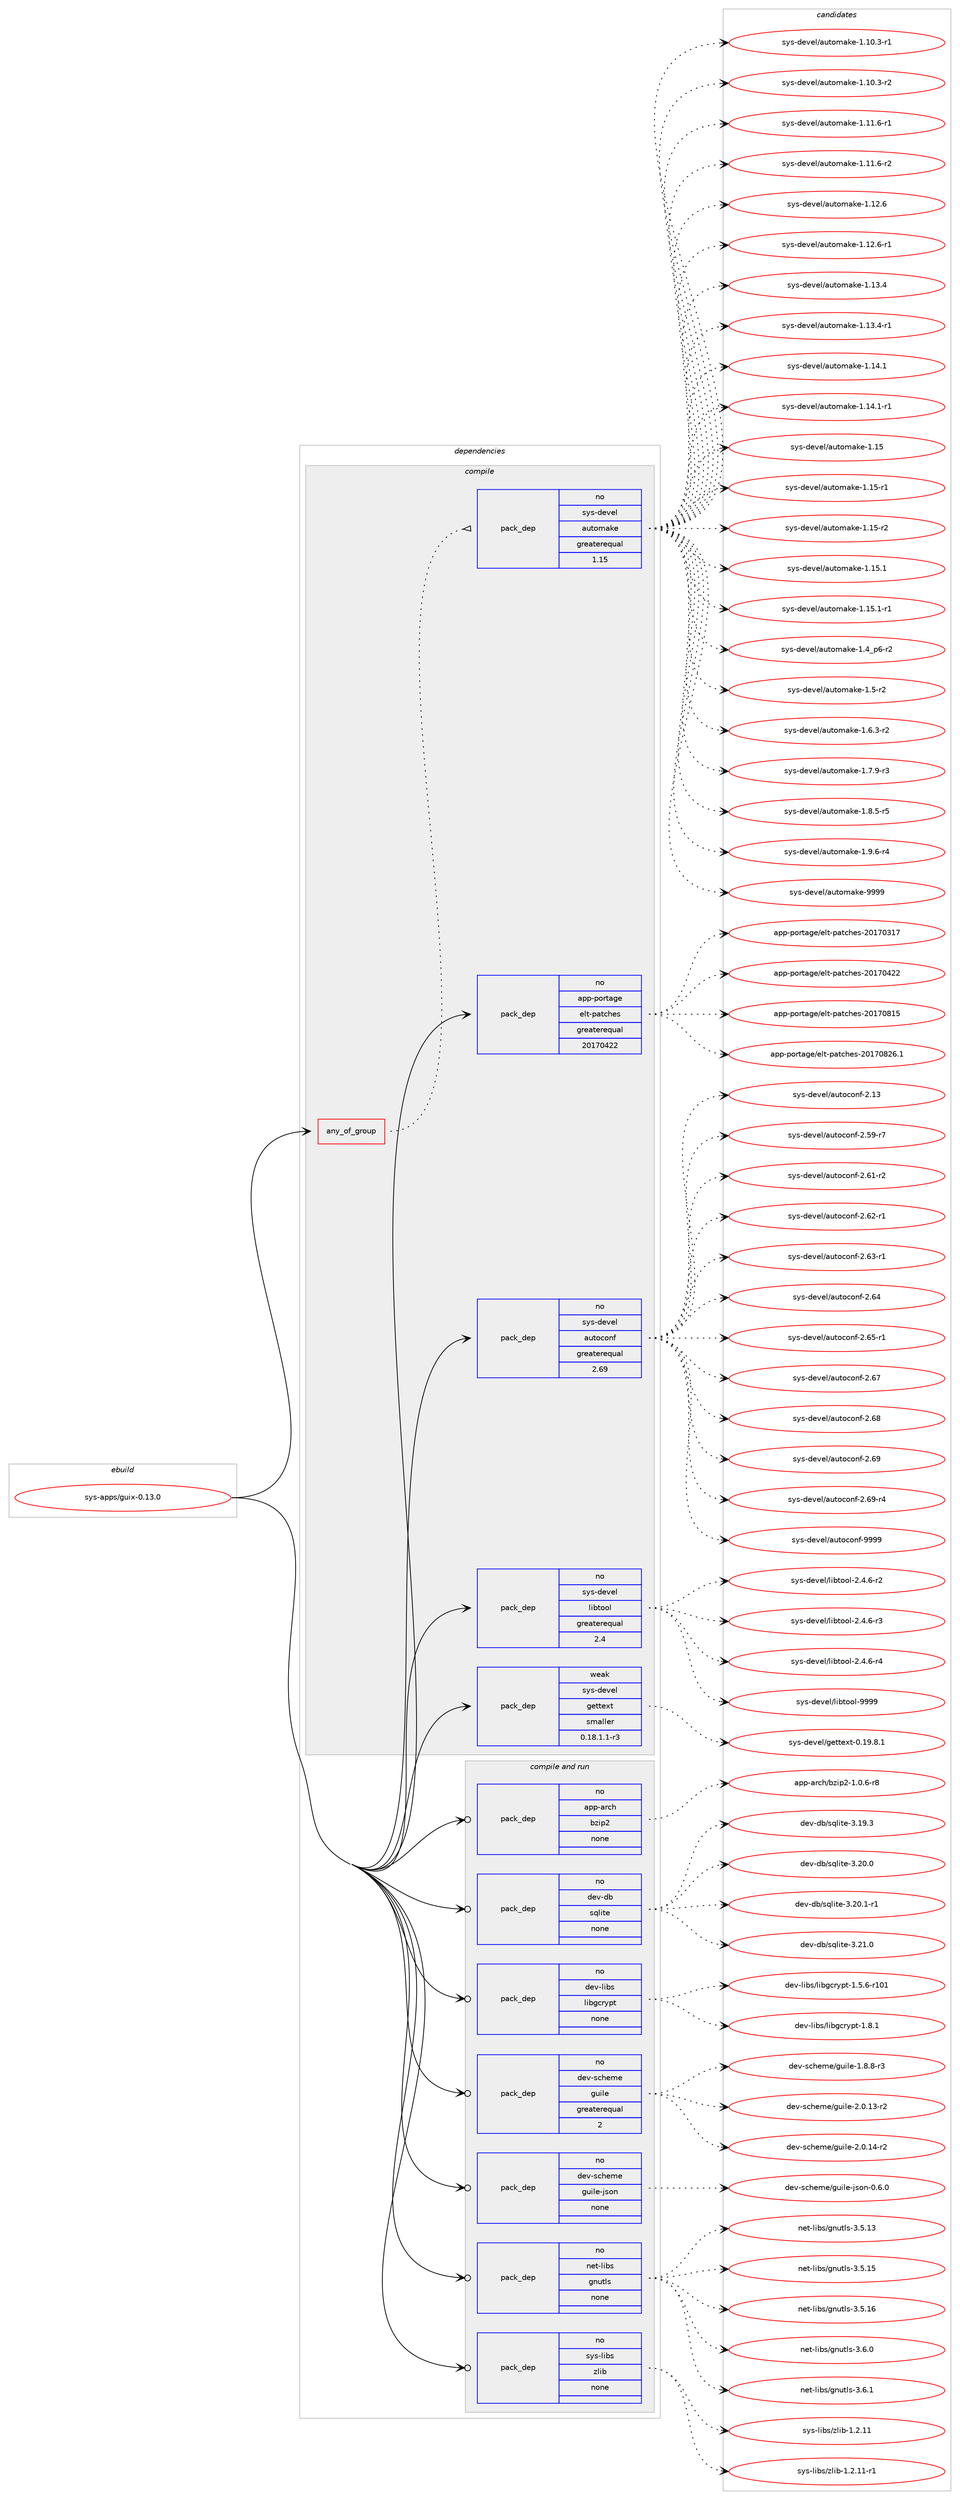 digraph prolog {

# *************
# Graph options
# *************

newrank=true;
concentrate=true;
compound=true;
graph [rankdir=LR,fontname=Helvetica,fontsize=10,ranksep=1.5];#, ranksep=2.5, nodesep=0.2];
edge  [arrowhead=vee];
node  [fontname=Helvetica,fontsize=10];

# **********
# The ebuild
# **********

subgraph cluster_leftcol {
color=gray;
rank=same;
label=<<i>ebuild</i>>;
id [label="sys-apps/guix-0.13.0", color=red, width=4, href="../sys-apps/guix-0.13.0.svg"];
}

# ****************
# The dependencies
# ****************

subgraph cluster_midcol {
color=gray;
label=<<i>dependencies</i>>;
subgraph cluster_compile {
fillcolor="#eeeeee";
style=filled;
label=<<i>compile</i>>;
subgraph any7838 {
dependency469509 [label=<<TABLE BORDER="0" CELLBORDER="1" CELLSPACING="0" CELLPADDING="4"><TR><TD CELLPADDING="10">any_of_group</TD></TR></TABLE>>, shape=none, color=red];subgraph pack348382 {
dependency469510 [label=<<TABLE BORDER="0" CELLBORDER="1" CELLSPACING="0" CELLPADDING="4" WIDTH="220"><TR><TD ROWSPAN="6" CELLPADDING="30">pack_dep</TD></TR><TR><TD WIDTH="110">no</TD></TR><TR><TD>sys-devel</TD></TR><TR><TD>automake</TD></TR><TR><TD>greaterequal</TD></TR><TR><TD>1.15</TD></TR></TABLE>>, shape=none, color=blue];
}
dependency469509:e -> dependency469510:w [weight=20,style="dotted",arrowhead="oinv"];
}
id:e -> dependency469509:w [weight=20,style="solid",arrowhead="vee"];
subgraph pack348383 {
dependency469511 [label=<<TABLE BORDER="0" CELLBORDER="1" CELLSPACING="0" CELLPADDING="4" WIDTH="220"><TR><TD ROWSPAN="6" CELLPADDING="30">pack_dep</TD></TR><TR><TD WIDTH="110">no</TD></TR><TR><TD>app-portage</TD></TR><TR><TD>elt-patches</TD></TR><TR><TD>greaterequal</TD></TR><TR><TD>20170422</TD></TR></TABLE>>, shape=none, color=blue];
}
id:e -> dependency469511:w [weight=20,style="solid",arrowhead="vee"];
subgraph pack348384 {
dependency469512 [label=<<TABLE BORDER="0" CELLBORDER="1" CELLSPACING="0" CELLPADDING="4" WIDTH="220"><TR><TD ROWSPAN="6" CELLPADDING="30">pack_dep</TD></TR><TR><TD WIDTH="110">no</TD></TR><TR><TD>sys-devel</TD></TR><TR><TD>autoconf</TD></TR><TR><TD>greaterequal</TD></TR><TR><TD>2.69</TD></TR></TABLE>>, shape=none, color=blue];
}
id:e -> dependency469512:w [weight=20,style="solid",arrowhead="vee"];
subgraph pack348385 {
dependency469513 [label=<<TABLE BORDER="0" CELLBORDER="1" CELLSPACING="0" CELLPADDING="4" WIDTH="220"><TR><TD ROWSPAN="6" CELLPADDING="30">pack_dep</TD></TR><TR><TD WIDTH="110">no</TD></TR><TR><TD>sys-devel</TD></TR><TR><TD>libtool</TD></TR><TR><TD>greaterequal</TD></TR><TR><TD>2.4</TD></TR></TABLE>>, shape=none, color=blue];
}
id:e -> dependency469513:w [weight=20,style="solid",arrowhead="vee"];
subgraph pack348386 {
dependency469514 [label=<<TABLE BORDER="0" CELLBORDER="1" CELLSPACING="0" CELLPADDING="4" WIDTH="220"><TR><TD ROWSPAN="6" CELLPADDING="30">pack_dep</TD></TR><TR><TD WIDTH="110">weak</TD></TR><TR><TD>sys-devel</TD></TR><TR><TD>gettext</TD></TR><TR><TD>smaller</TD></TR><TR><TD>0.18.1.1-r3</TD></TR></TABLE>>, shape=none, color=blue];
}
id:e -> dependency469514:w [weight=20,style="solid",arrowhead="vee"];
}
subgraph cluster_compileandrun {
fillcolor="#eeeeee";
style=filled;
label=<<i>compile and run</i>>;
subgraph pack348387 {
dependency469515 [label=<<TABLE BORDER="0" CELLBORDER="1" CELLSPACING="0" CELLPADDING="4" WIDTH="220"><TR><TD ROWSPAN="6" CELLPADDING="30">pack_dep</TD></TR><TR><TD WIDTH="110">no</TD></TR><TR><TD>app-arch</TD></TR><TR><TD>bzip2</TD></TR><TR><TD>none</TD></TR><TR><TD></TD></TR></TABLE>>, shape=none, color=blue];
}
id:e -> dependency469515:w [weight=20,style="solid",arrowhead="odotvee"];
subgraph pack348388 {
dependency469516 [label=<<TABLE BORDER="0" CELLBORDER="1" CELLSPACING="0" CELLPADDING="4" WIDTH="220"><TR><TD ROWSPAN="6" CELLPADDING="30">pack_dep</TD></TR><TR><TD WIDTH="110">no</TD></TR><TR><TD>dev-db</TD></TR><TR><TD>sqlite</TD></TR><TR><TD>none</TD></TR><TR><TD></TD></TR></TABLE>>, shape=none, color=blue];
}
id:e -> dependency469516:w [weight=20,style="solid",arrowhead="odotvee"];
subgraph pack348389 {
dependency469517 [label=<<TABLE BORDER="0" CELLBORDER="1" CELLSPACING="0" CELLPADDING="4" WIDTH="220"><TR><TD ROWSPAN="6" CELLPADDING="30">pack_dep</TD></TR><TR><TD WIDTH="110">no</TD></TR><TR><TD>dev-libs</TD></TR><TR><TD>libgcrypt</TD></TR><TR><TD>none</TD></TR><TR><TD></TD></TR></TABLE>>, shape=none, color=blue];
}
id:e -> dependency469517:w [weight=20,style="solid",arrowhead="odotvee"];
subgraph pack348390 {
dependency469518 [label=<<TABLE BORDER="0" CELLBORDER="1" CELLSPACING="0" CELLPADDING="4" WIDTH="220"><TR><TD ROWSPAN="6" CELLPADDING="30">pack_dep</TD></TR><TR><TD WIDTH="110">no</TD></TR><TR><TD>dev-scheme</TD></TR><TR><TD>guile</TD></TR><TR><TD>greaterequal</TD></TR><TR><TD>2</TD></TR></TABLE>>, shape=none, color=blue];
}
id:e -> dependency469518:w [weight=20,style="solid",arrowhead="odotvee"];
subgraph pack348391 {
dependency469519 [label=<<TABLE BORDER="0" CELLBORDER="1" CELLSPACING="0" CELLPADDING="4" WIDTH="220"><TR><TD ROWSPAN="6" CELLPADDING="30">pack_dep</TD></TR><TR><TD WIDTH="110">no</TD></TR><TR><TD>dev-scheme</TD></TR><TR><TD>guile-json</TD></TR><TR><TD>none</TD></TR><TR><TD></TD></TR></TABLE>>, shape=none, color=blue];
}
id:e -> dependency469519:w [weight=20,style="solid",arrowhead="odotvee"];
subgraph pack348392 {
dependency469520 [label=<<TABLE BORDER="0" CELLBORDER="1" CELLSPACING="0" CELLPADDING="4" WIDTH="220"><TR><TD ROWSPAN="6" CELLPADDING="30">pack_dep</TD></TR><TR><TD WIDTH="110">no</TD></TR><TR><TD>net-libs</TD></TR><TR><TD>gnutls</TD></TR><TR><TD>none</TD></TR><TR><TD></TD></TR></TABLE>>, shape=none, color=blue];
}
id:e -> dependency469520:w [weight=20,style="solid",arrowhead="odotvee"];
subgraph pack348393 {
dependency469521 [label=<<TABLE BORDER="0" CELLBORDER="1" CELLSPACING="0" CELLPADDING="4" WIDTH="220"><TR><TD ROWSPAN="6" CELLPADDING="30">pack_dep</TD></TR><TR><TD WIDTH="110">no</TD></TR><TR><TD>sys-libs</TD></TR><TR><TD>zlib</TD></TR><TR><TD>none</TD></TR><TR><TD></TD></TR></TABLE>>, shape=none, color=blue];
}
id:e -> dependency469521:w [weight=20,style="solid",arrowhead="odotvee"];
}
subgraph cluster_run {
fillcolor="#eeeeee";
style=filled;
label=<<i>run</i>>;
}
}

# **************
# The candidates
# **************

subgraph cluster_choices {
rank=same;
color=gray;
label=<<i>candidates</i>>;

subgraph choice348382 {
color=black;
nodesep=1;
choice11512111545100101118101108479711711611110997107101454946494846514511449 [label="sys-devel/automake-1.10.3-r1", color=red, width=4,href="../sys-devel/automake-1.10.3-r1.svg"];
choice11512111545100101118101108479711711611110997107101454946494846514511450 [label="sys-devel/automake-1.10.3-r2", color=red, width=4,href="../sys-devel/automake-1.10.3-r2.svg"];
choice11512111545100101118101108479711711611110997107101454946494946544511449 [label="sys-devel/automake-1.11.6-r1", color=red, width=4,href="../sys-devel/automake-1.11.6-r1.svg"];
choice11512111545100101118101108479711711611110997107101454946494946544511450 [label="sys-devel/automake-1.11.6-r2", color=red, width=4,href="../sys-devel/automake-1.11.6-r2.svg"];
choice1151211154510010111810110847971171161111099710710145494649504654 [label="sys-devel/automake-1.12.6", color=red, width=4,href="../sys-devel/automake-1.12.6.svg"];
choice11512111545100101118101108479711711611110997107101454946495046544511449 [label="sys-devel/automake-1.12.6-r1", color=red, width=4,href="../sys-devel/automake-1.12.6-r1.svg"];
choice1151211154510010111810110847971171161111099710710145494649514652 [label="sys-devel/automake-1.13.4", color=red, width=4,href="../sys-devel/automake-1.13.4.svg"];
choice11512111545100101118101108479711711611110997107101454946495146524511449 [label="sys-devel/automake-1.13.4-r1", color=red, width=4,href="../sys-devel/automake-1.13.4-r1.svg"];
choice1151211154510010111810110847971171161111099710710145494649524649 [label="sys-devel/automake-1.14.1", color=red, width=4,href="../sys-devel/automake-1.14.1.svg"];
choice11512111545100101118101108479711711611110997107101454946495246494511449 [label="sys-devel/automake-1.14.1-r1", color=red, width=4,href="../sys-devel/automake-1.14.1-r1.svg"];
choice115121115451001011181011084797117116111109971071014549464953 [label="sys-devel/automake-1.15", color=red, width=4,href="../sys-devel/automake-1.15.svg"];
choice1151211154510010111810110847971171161111099710710145494649534511449 [label="sys-devel/automake-1.15-r1", color=red, width=4,href="../sys-devel/automake-1.15-r1.svg"];
choice1151211154510010111810110847971171161111099710710145494649534511450 [label="sys-devel/automake-1.15-r2", color=red, width=4,href="../sys-devel/automake-1.15-r2.svg"];
choice1151211154510010111810110847971171161111099710710145494649534649 [label="sys-devel/automake-1.15.1", color=red, width=4,href="../sys-devel/automake-1.15.1.svg"];
choice11512111545100101118101108479711711611110997107101454946495346494511449 [label="sys-devel/automake-1.15.1-r1", color=red, width=4,href="../sys-devel/automake-1.15.1-r1.svg"];
choice115121115451001011181011084797117116111109971071014549465295112544511450 [label="sys-devel/automake-1.4_p6-r2", color=red, width=4,href="../sys-devel/automake-1.4_p6-r2.svg"];
choice11512111545100101118101108479711711611110997107101454946534511450 [label="sys-devel/automake-1.5-r2", color=red, width=4,href="../sys-devel/automake-1.5-r2.svg"];
choice115121115451001011181011084797117116111109971071014549465446514511450 [label="sys-devel/automake-1.6.3-r2", color=red, width=4,href="../sys-devel/automake-1.6.3-r2.svg"];
choice115121115451001011181011084797117116111109971071014549465546574511451 [label="sys-devel/automake-1.7.9-r3", color=red, width=4,href="../sys-devel/automake-1.7.9-r3.svg"];
choice115121115451001011181011084797117116111109971071014549465646534511453 [label="sys-devel/automake-1.8.5-r5", color=red, width=4,href="../sys-devel/automake-1.8.5-r5.svg"];
choice115121115451001011181011084797117116111109971071014549465746544511452 [label="sys-devel/automake-1.9.6-r4", color=red, width=4,href="../sys-devel/automake-1.9.6-r4.svg"];
choice115121115451001011181011084797117116111109971071014557575757 [label="sys-devel/automake-9999", color=red, width=4,href="../sys-devel/automake-9999.svg"];
dependency469510:e -> choice11512111545100101118101108479711711611110997107101454946494846514511449:w [style=dotted,weight="100"];
dependency469510:e -> choice11512111545100101118101108479711711611110997107101454946494846514511450:w [style=dotted,weight="100"];
dependency469510:e -> choice11512111545100101118101108479711711611110997107101454946494946544511449:w [style=dotted,weight="100"];
dependency469510:e -> choice11512111545100101118101108479711711611110997107101454946494946544511450:w [style=dotted,weight="100"];
dependency469510:e -> choice1151211154510010111810110847971171161111099710710145494649504654:w [style=dotted,weight="100"];
dependency469510:e -> choice11512111545100101118101108479711711611110997107101454946495046544511449:w [style=dotted,weight="100"];
dependency469510:e -> choice1151211154510010111810110847971171161111099710710145494649514652:w [style=dotted,weight="100"];
dependency469510:e -> choice11512111545100101118101108479711711611110997107101454946495146524511449:w [style=dotted,weight="100"];
dependency469510:e -> choice1151211154510010111810110847971171161111099710710145494649524649:w [style=dotted,weight="100"];
dependency469510:e -> choice11512111545100101118101108479711711611110997107101454946495246494511449:w [style=dotted,weight="100"];
dependency469510:e -> choice115121115451001011181011084797117116111109971071014549464953:w [style=dotted,weight="100"];
dependency469510:e -> choice1151211154510010111810110847971171161111099710710145494649534511449:w [style=dotted,weight="100"];
dependency469510:e -> choice1151211154510010111810110847971171161111099710710145494649534511450:w [style=dotted,weight="100"];
dependency469510:e -> choice1151211154510010111810110847971171161111099710710145494649534649:w [style=dotted,weight="100"];
dependency469510:e -> choice11512111545100101118101108479711711611110997107101454946495346494511449:w [style=dotted,weight="100"];
dependency469510:e -> choice115121115451001011181011084797117116111109971071014549465295112544511450:w [style=dotted,weight="100"];
dependency469510:e -> choice11512111545100101118101108479711711611110997107101454946534511450:w [style=dotted,weight="100"];
dependency469510:e -> choice115121115451001011181011084797117116111109971071014549465446514511450:w [style=dotted,weight="100"];
dependency469510:e -> choice115121115451001011181011084797117116111109971071014549465546574511451:w [style=dotted,weight="100"];
dependency469510:e -> choice115121115451001011181011084797117116111109971071014549465646534511453:w [style=dotted,weight="100"];
dependency469510:e -> choice115121115451001011181011084797117116111109971071014549465746544511452:w [style=dotted,weight="100"];
dependency469510:e -> choice115121115451001011181011084797117116111109971071014557575757:w [style=dotted,weight="100"];
}
subgraph choice348383 {
color=black;
nodesep=1;
choice97112112451121111141169710310147101108116451129711699104101115455048495548514955 [label="app-portage/elt-patches-20170317", color=red, width=4,href="../app-portage/elt-patches-20170317.svg"];
choice97112112451121111141169710310147101108116451129711699104101115455048495548525050 [label="app-portage/elt-patches-20170422", color=red, width=4,href="../app-portage/elt-patches-20170422.svg"];
choice97112112451121111141169710310147101108116451129711699104101115455048495548564953 [label="app-portage/elt-patches-20170815", color=red, width=4,href="../app-portage/elt-patches-20170815.svg"];
choice971121124511211111411697103101471011081164511297116991041011154550484955485650544649 [label="app-portage/elt-patches-20170826.1", color=red, width=4,href="../app-portage/elt-patches-20170826.1.svg"];
dependency469511:e -> choice97112112451121111141169710310147101108116451129711699104101115455048495548514955:w [style=dotted,weight="100"];
dependency469511:e -> choice97112112451121111141169710310147101108116451129711699104101115455048495548525050:w [style=dotted,weight="100"];
dependency469511:e -> choice97112112451121111141169710310147101108116451129711699104101115455048495548564953:w [style=dotted,weight="100"];
dependency469511:e -> choice971121124511211111411697103101471011081164511297116991041011154550484955485650544649:w [style=dotted,weight="100"];
}
subgraph choice348384 {
color=black;
nodesep=1;
choice115121115451001011181011084797117116111991111101024550464951 [label="sys-devel/autoconf-2.13", color=red, width=4,href="../sys-devel/autoconf-2.13.svg"];
choice1151211154510010111810110847971171161119911111010245504653574511455 [label="sys-devel/autoconf-2.59-r7", color=red, width=4,href="../sys-devel/autoconf-2.59-r7.svg"];
choice1151211154510010111810110847971171161119911111010245504654494511450 [label="sys-devel/autoconf-2.61-r2", color=red, width=4,href="../sys-devel/autoconf-2.61-r2.svg"];
choice1151211154510010111810110847971171161119911111010245504654504511449 [label="sys-devel/autoconf-2.62-r1", color=red, width=4,href="../sys-devel/autoconf-2.62-r1.svg"];
choice1151211154510010111810110847971171161119911111010245504654514511449 [label="sys-devel/autoconf-2.63-r1", color=red, width=4,href="../sys-devel/autoconf-2.63-r1.svg"];
choice115121115451001011181011084797117116111991111101024550465452 [label="sys-devel/autoconf-2.64", color=red, width=4,href="../sys-devel/autoconf-2.64.svg"];
choice1151211154510010111810110847971171161119911111010245504654534511449 [label="sys-devel/autoconf-2.65-r1", color=red, width=4,href="../sys-devel/autoconf-2.65-r1.svg"];
choice115121115451001011181011084797117116111991111101024550465455 [label="sys-devel/autoconf-2.67", color=red, width=4,href="../sys-devel/autoconf-2.67.svg"];
choice115121115451001011181011084797117116111991111101024550465456 [label="sys-devel/autoconf-2.68", color=red, width=4,href="../sys-devel/autoconf-2.68.svg"];
choice115121115451001011181011084797117116111991111101024550465457 [label="sys-devel/autoconf-2.69", color=red, width=4,href="../sys-devel/autoconf-2.69.svg"];
choice1151211154510010111810110847971171161119911111010245504654574511452 [label="sys-devel/autoconf-2.69-r4", color=red, width=4,href="../sys-devel/autoconf-2.69-r4.svg"];
choice115121115451001011181011084797117116111991111101024557575757 [label="sys-devel/autoconf-9999", color=red, width=4,href="../sys-devel/autoconf-9999.svg"];
dependency469512:e -> choice115121115451001011181011084797117116111991111101024550464951:w [style=dotted,weight="100"];
dependency469512:e -> choice1151211154510010111810110847971171161119911111010245504653574511455:w [style=dotted,weight="100"];
dependency469512:e -> choice1151211154510010111810110847971171161119911111010245504654494511450:w [style=dotted,weight="100"];
dependency469512:e -> choice1151211154510010111810110847971171161119911111010245504654504511449:w [style=dotted,weight="100"];
dependency469512:e -> choice1151211154510010111810110847971171161119911111010245504654514511449:w [style=dotted,weight="100"];
dependency469512:e -> choice115121115451001011181011084797117116111991111101024550465452:w [style=dotted,weight="100"];
dependency469512:e -> choice1151211154510010111810110847971171161119911111010245504654534511449:w [style=dotted,weight="100"];
dependency469512:e -> choice115121115451001011181011084797117116111991111101024550465455:w [style=dotted,weight="100"];
dependency469512:e -> choice115121115451001011181011084797117116111991111101024550465456:w [style=dotted,weight="100"];
dependency469512:e -> choice115121115451001011181011084797117116111991111101024550465457:w [style=dotted,weight="100"];
dependency469512:e -> choice1151211154510010111810110847971171161119911111010245504654574511452:w [style=dotted,weight="100"];
dependency469512:e -> choice115121115451001011181011084797117116111991111101024557575757:w [style=dotted,weight="100"];
}
subgraph choice348385 {
color=black;
nodesep=1;
choice1151211154510010111810110847108105981161111111084550465246544511450 [label="sys-devel/libtool-2.4.6-r2", color=red, width=4,href="../sys-devel/libtool-2.4.6-r2.svg"];
choice1151211154510010111810110847108105981161111111084550465246544511451 [label="sys-devel/libtool-2.4.6-r3", color=red, width=4,href="../sys-devel/libtool-2.4.6-r3.svg"];
choice1151211154510010111810110847108105981161111111084550465246544511452 [label="sys-devel/libtool-2.4.6-r4", color=red, width=4,href="../sys-devel/libtool-2.4.6-r4.svg"];
choice1151211154510010111810110847108105981161111111084557575757 [label="sys-devel/libtool-9999", color=red, width=4,href="../sys-devel/libtool-9999.svg"];
dependency469513:e -> choice1151211154510010111810110847108105981161111111084550465246544511450:w [style=dotted,weight="100"];
dependency469513:e -> choice1151211154510010111810110847108105981161111111084550465246544511451:w [style=dotted,weight="100"];
dependency469513:e -> choice1151211154510010111810110847108105981161111111084550465246544511452:w [style=dotted,weight="100"];
dependency469513:e -> choice1151211154510010111810110847108105981161111111084557575757:w [style=dotted,weight="100"];
}
subgraph choice348386 {
color=black;
nodesep=1;
choice1151211154510010111810110847103101116116101120116454846495746564649 [label="sys-devel/gettext-0.19.8.1", color=red, width=4,href="../sys-devel/gettext-0.19.8.1.svg"];
dependency469514:e -> choice1151211154510010111810110847103101116116101120116454846495746564649:w [style=dotted,weight="100"];
}
subgraph choice348387 {
color=black;
nodesep=1;
choice971121124597114991044798122105112504549464846544511456 [label="app-arch/bzip2-1.0.6-r8", color=red, width=4,href="../app-arch/bzip2-1.0.6-r8.svg"];
dependency469515:e -> choice971121124597114991044798122105112504549464846544511456:w [style=dotted,weight="100"];
}
subgraph choice348388 {
color=black;
nodesep=1;
choice10010111845100984711511310810511610145514649574651 [label="dev-db/sqlite-3.19.3", color=red, width=4,href="../dev-db/sqlite-3.19.3.svg"];
choice10010111845100984711511310810511610145514650484648 [label="dev-db/sqlite-3.20.0", color=red, width=4,href="../dev-db/sqlite-3.20.0.svg"];
choice100101118451009847115113108105116101455146504846494511449 [label="dev-db/sqlite-3.20.1-r1", color=red, width=4,href="../dev-db/sqlite-3.20.1-r1.svg"];
choice10010111845100984711511310810511610145514650494648 [label="dev-db/sqlite-3.21.0", color=red, width=4,href="../dev-db/sqlite-3.21.0.svg"];
dependency469516:e -> choice10010111845100984711511310810511610145514649574651:w [style=dotted,weight="100"];
dependency469516:e -> choice10010111845100984711511310810511610145514650484648:w [style=dotted,weight="100"];
dependency469516:e -> choice100101118451009847115113108105116101455146504846494511449:w [style=dotted,weight="100"];
dependency469516:e -> choice10010111845100984711511310810511610145514650494648:w [style=dotted,weight="100"];
}
subgraph choice348389 {
color=black;
nodesep=1;
choice100101118451081059811547108105981039911412111211645494653465445114494849 [label="dev-libs/libgcrypt-1.5.6-r101", color=red, width=4,href="../dev-libs/libgcrypt-1.5.6-r101.svg"];
choice1001011184510810598115471081059810399114121112116454946564649 [label="dev-libs/libgcrypt-1.8.1", color=red, width=4,href="../dev-libs/libgcrypt-1.8.1.svg"];
dependency469517:e -> choice100101118451081059811547108105981039911412111211645494653465445114494849:w [style=dotted,weight="100"];
dependency469517:e -> choice1001011184510810598115471081059810399114121112116454946564649:w [style=dotted,weight="100"];
}
subgraph choice348390 {
color=black;
nodesep=1;
choice1001011184511599104101109101471031171051081014549465646564511451 [label="dev-scheme/guile-1.8.8-r3", color=red, width=4,href="../dev-scheme/guile-1.8.8-r3.svg"];
choice100101118451159910410110910147103117105108101455046484649514511450 [label="dev-scheme/guile-2.0.13-r2", color=red, width=4,href="../dev-scheme/guile-2.0.13-r2.svg"];
choice100101118451159910410110910147103117105108101455046484649524511450 [label="dev-scheme/guile-2.0.14-r2", color=red, width=4,href="../dev-scheme/guile-2.0.14-r2.svg"];
dependency469518:e -> choice1001011184511599104101109101471031171051081014549465646564511451:w [style=dotted,weight="100"];
dependency469518:e -> choice100101118451159910410110910147103117105108101455046484649514511450:w [style=dotted,weight="100"];
dependency469518:e -> choice100101118451159910410110910147103117105108101455046484649524511450:w [style=dotted,weight="100"];
}
subgraph choice348391 {
color=black;
nodesep=1;
choice10010111845115991041011091014710311710510810145106115111110454846544648 [label="dev-scheme/guile-json-0.6.0", color=red, width=4,href="../dev-scheme/guile-json-0.6.0.svg"];
dependency469519:e -> choice10010111845115991041011091014710311710510810145106115111110454846544648:w [style=dotted,weight="100"];
}
subgraph choice348392 {
color=black;
nodesep=1;
choice11010111645108105981154710311011711610811545514653464951 [label="net-libs/gnutls-3.5.13", color=red, width=4,href="../net-libs/gnutls-3.5.13.svg"];
choice11010111645108105981154710311011711610811545514653464953 [label="net-libs/gnutls-3.5.15", color=red, width=4,href="../net-libs/gnutls-3.5.15.svg"];
choice11010111645108105981154710311011711610811545514653464954 [label="net-libs/gnutls-3.5.16", color=red, width=4,href="../net-libs/gnutls-3.5.16.svg"];
choice110101116451081059811547103110117116108115455146544648 [label="net-libs/gnutls-3.6.0", color=red, width=4,href="../net-libs/gnutls-3.6.0.svg"];
choice110101116451081059811547103110117116108115455146544649 [label="net-libs/gnutls-3.6.1", color=red, width=4,href="../net-libs/gnutls-3.6.1.svg"];
dependency469520:e -> choice11010111645108105981154710311011711610811545514653464951:w [style=dotted,weight="100"];
dependency469520:e -> choice11010111645108105981154710311011711610811545514653464953:w [style=dotted,weight="100"];
dependency469520:e -> choice11010111645108105981154710311011711610811545514653464954:w [style=dotted,weight="100"];
dependency469520:e -> choice110101116451081059811547103110117116108115455146544648:w [style=dotted,weight="100"];
dependency469520:e -> choice110101116451081059811547103110117116108115455146544649:w [style=dotted,weight="100"];
}
subgraph choice348393 {
color=black;
nodesep=1;
choice1151211154510810598115471221081059845494650464949 [label="sys-libs/zlib-1.2.11", color=red, width=4,href="../sys-libs/zlib-1.2.11.svg"];
choice11512111545108105981154712210810598454946504649494511449 [label="sys-libs/zlib-1.2.11-r1", color=red, width=4,href="../sys-libs/zlib-1.2.11-r1.svg"];
dependency469521:e -> choice1151211154510810598115471221081059845494650464949:w [style=dotted,weight="100"];
dependency469521:e -> choice11512111545108105981154712210810598454946504649494511449:w [style=dotted,weight="100"];
}
}

}
